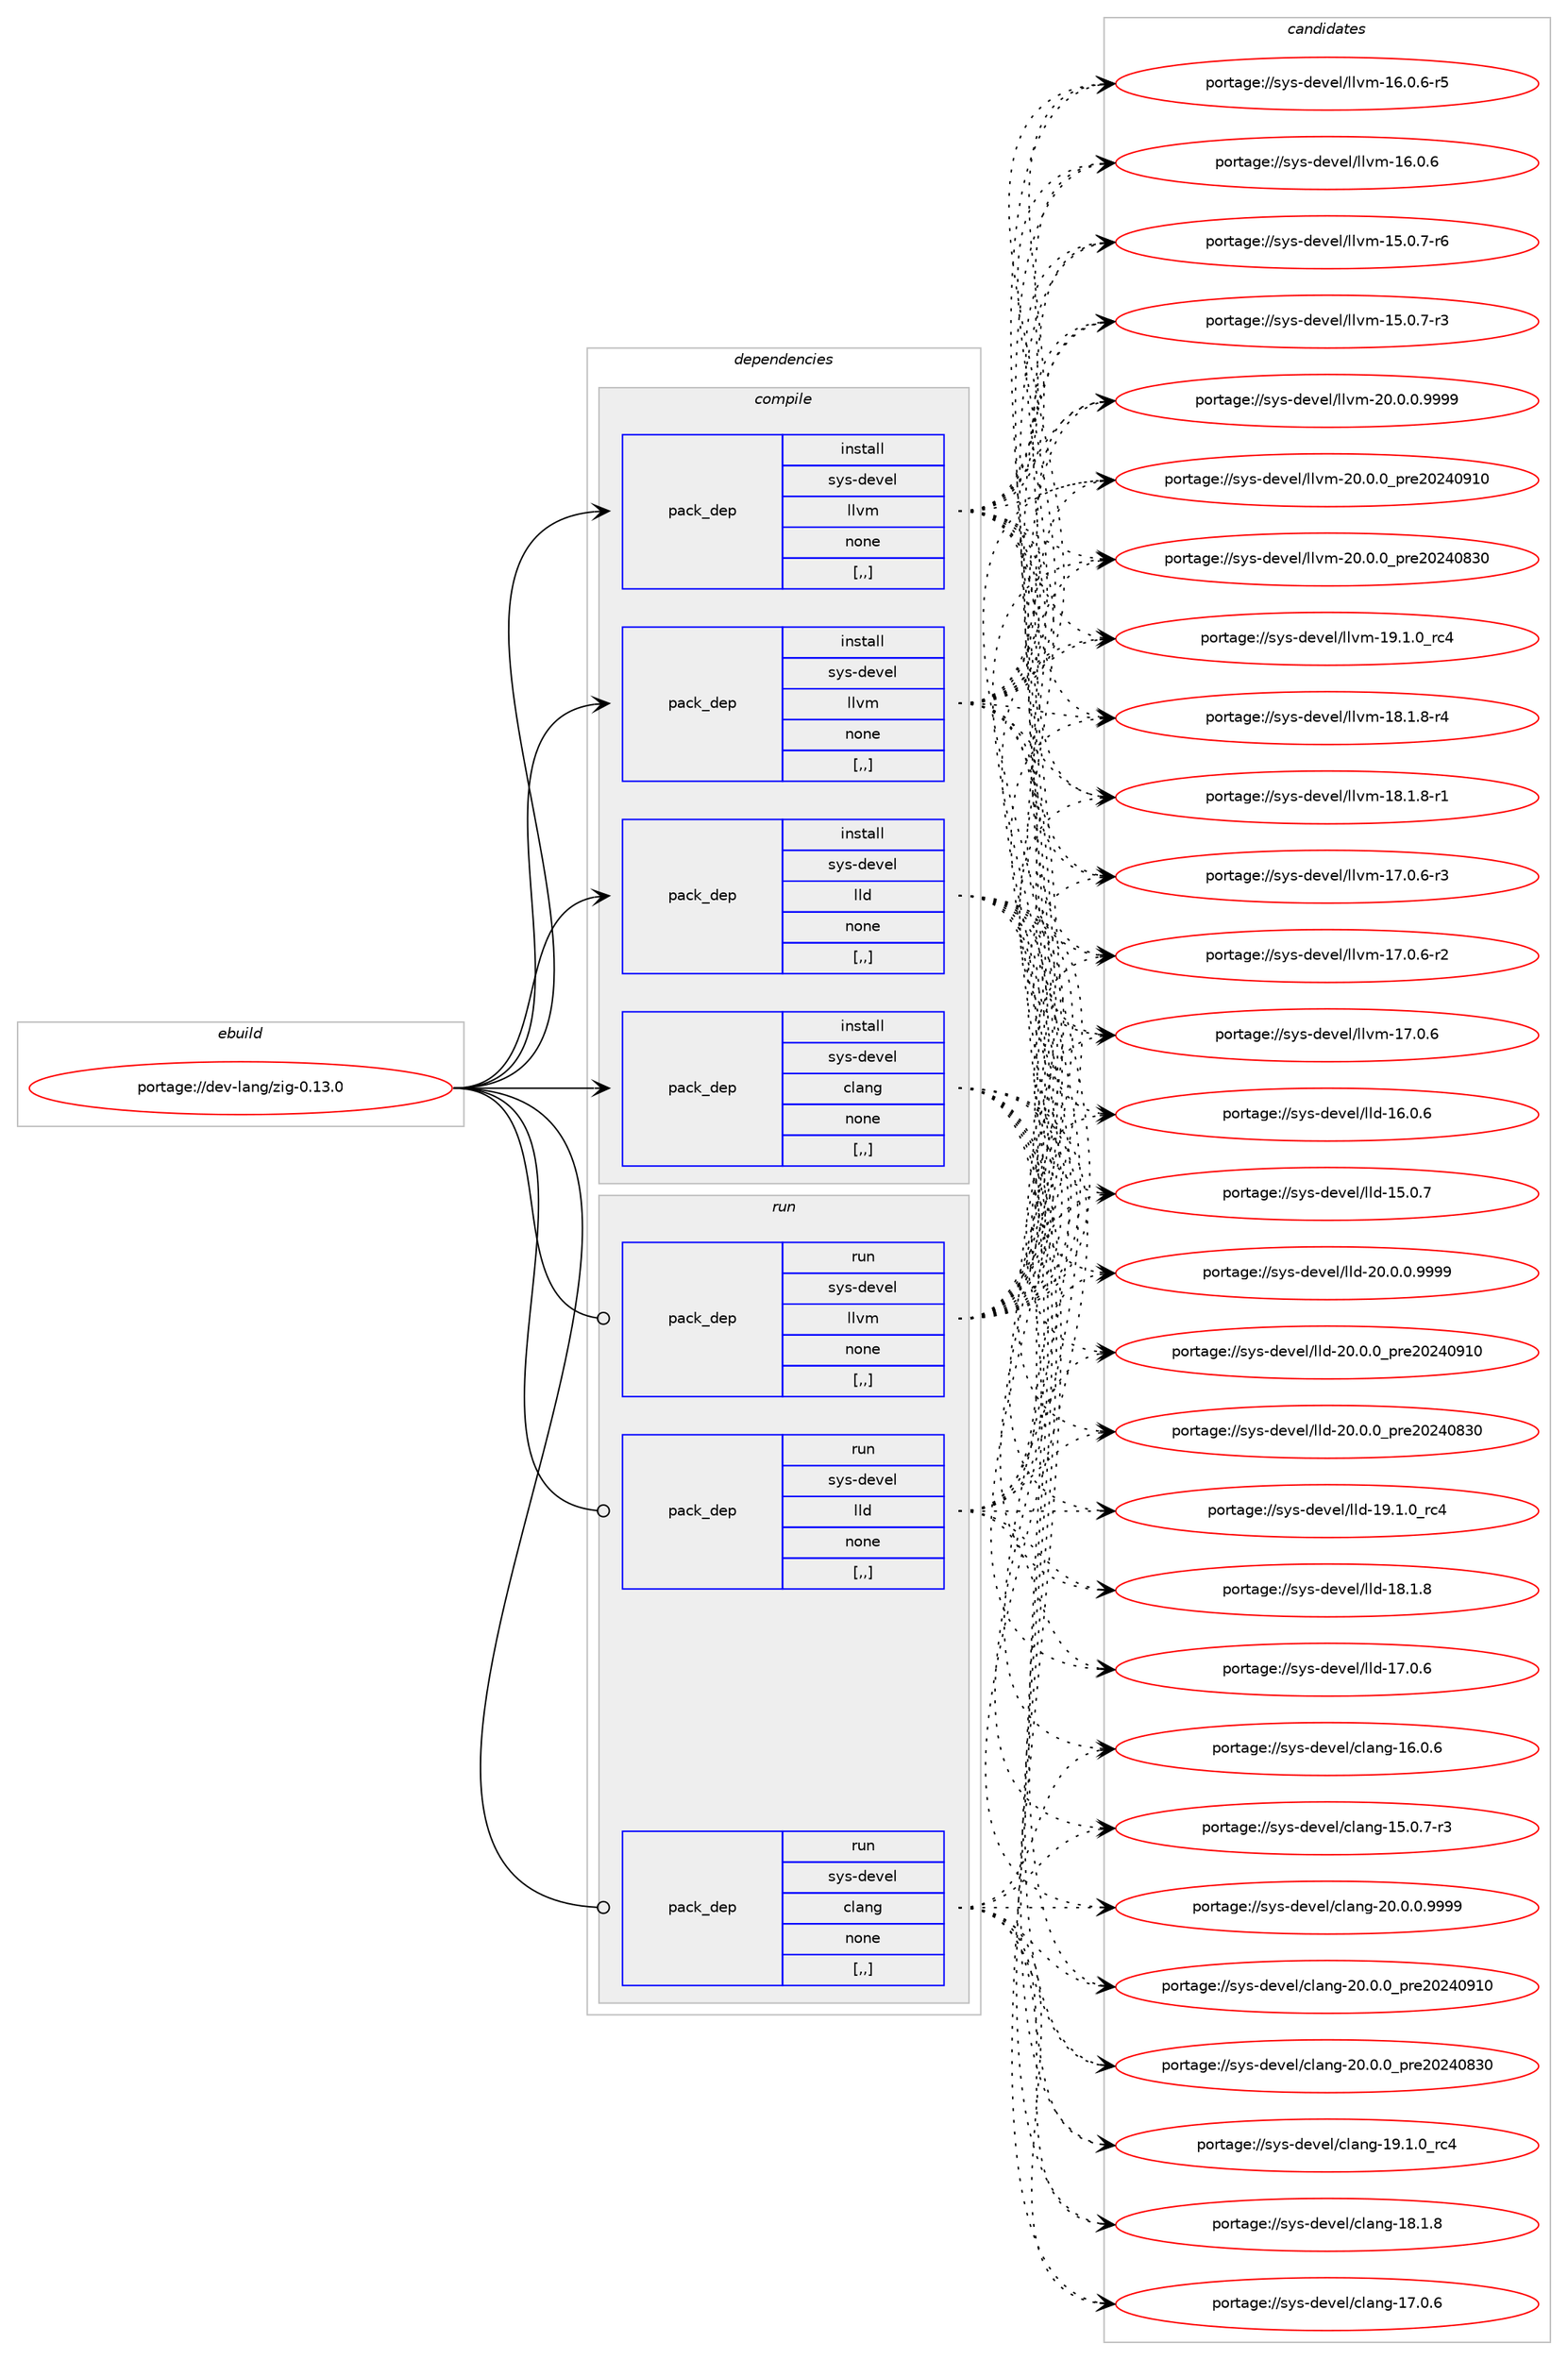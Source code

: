 digraph prolog {

# *************
# Graph options
# *************

newrank=true;
concentrate=true;
compound=true;
graph [rankdir=LR,fontname=Helvetica,fontsize=10,ranksep=1.5];#, ranksep=2.5, nodesep=0.2];
edge  [arrowhead=vee];
node  [fontname=Helvetica,fontsize=10];

# **********
# The ebuild
# **********

subgraph cluster_leftcol {
color=gray;
label=<<i>ebuild</i>>;
id [label="portage://dev-lang/zig-0.13.0", color=red, width=4, href="../dev-lang/zig-0.13.0.svg"];
}

# ****************
# The dependencies
# ****************

subgraph cluster_midcol {
color=gray;
label=<<i>dependencies</i>>;
subgraph cluster_compile {
fillcolor="#eeeeee";
style=filled;
label=<<i>compile</i>>;
subgraph pack439475 {
dependency599761 [label=<<TABLE BORDER="0" CELLBORDER="1" CELLSPACING="0" CELLPADDING="4" WIDTH="220"><TR><TD ROWSPAN="6" CELLPADDING="30">pack_dep</TD></TR><TR><TD WIDTH="110">install</TD></TR><TR><TD>sys-devel</TD></TR><TR><TD>clang</TD></TR><TR><TD>none</TD></TR><TR><TD>[,,]</TD></TR></TABLE>>, shape=none, color=blue];
}
id:e -> dependency599761:w [weight=20,style="solid",arrowhead="vee"];
subgraph pack439476 {
dependency599762 [label=<<TABLE BORDER="0" CELLBORDER="1" CELLSPACING="0" CELLPADDING="4" WIDTH="220"><TR><TD ROWSPAN="6" CELLPADDING="30">pack_dep</TD></TR><TR><TD WIDTH="110">install</TD></TR><TR><TD>sys-devel</TD></TR><TR><TD>lld</TD></TR><TR><TD>none</TD></TR><TR><TD>[,,]</TD></TR></TABLE>>, shape=none, color=blue];
}
id:e -> dependency599762:w [weight=20,style="solid",arrowhead="vee"];
subgraph pack439477 {
dependency599763 [label=<<TABLE BORDER="0" CELLBORDER="1" CELLSPACING="0" CELLPADDING="4" WIDTH="220"><TR><TD ROWSPAN="6" CELLPADDING="30">pack_dep</TD></TR><TR><TD WIDTH="110">install</TD></TR><TR><TD>sys-devel</TD></TR><TR><TD>llvm</TD></TR><TR><TD>none</TD></TR><TR><TD>[,,]</TD></TR></TABLE>>, shape=none, color=blue];
}
id:e -> dependency599763:w [weight=20,style="solid",arrowhead="vee"];
subgraph pack439478 {
dependency599764 [label=<<TABLE BORDER="0" CELLBORDER="1" CELLSPACING="0" CELLPADDING="4" WIDTH="220"><TR><TD ROWSPAN="6" CELLPADDING="30">pack_dep</TD></TR><TR><TD WIDTH="110">install</TD></TR><TR><TD>sys-devel</TD></TR><TR><TD>llvm</TD></TR><TR><TD>none</TD></TR><TR><TD>[,,]</TD></TR></TABLE>>, shape=none, color=blue];
}
id:e -> dependency599764:w [weight=20,style="solid",arrowhead="vee"];
}
subgraph cluster_compileandrun {
fillcolor="#eeeeee";
style=filled;
label=<<i>compile and run</i>>;
}
subgraph cluster_run {
fillcolor="#eeeeee";
style=filled;
label=<<i>run</i>>;
subgraph pack439479 {
dependency599765 [label=<<TABLE BORDER="0" CELLBORDER="1" CELLSPACING="0" CELLPADDING="4" WIDTH="220"><TR><TD ROWSPAN="6" CELLPADDING="30">pack_dep</TD></TR><TR><TD WIDTH="110">run</TD></TR><TR><TD>sys-devel</TD></TR><TR><TD>clang</TD></TR><TR><TD>none</TD></TR><TR><TD>[,,]</TD></TR></TABLE>>, shape=none, color=blue];
}
id:e -> dependency599765:w [weight=20,style="solid",arrowhead="odot"];
subgraph pack439480 {
dependency599766 [label=<<TABLE BORDER="0" CELLBORDER="1" CELLSPACING="0" CELLPADDING="4" WIDTH="220"><TR><TD ROWSPAN="6" CELLPADDING="30">pack_dep</TD></TR><TR><TD WIDTH="110">run</TD></TR><TR><TD>sys-devel</TD></TR><TR><TD>lld</TD></TR><TR><TD>none</TD></TR><TR><TD>[,,]</TD></TR></TABLE>>, shape=none, color=blue];
}
id:e -> dependency599766:w [weight=20,style="solid",arrowhead="odot"];
subgraph pack439481 {
dependency599767 [label=<<TABLE BORDER="0" CELLBORDER="1" CELLSPACING="0" CELLPADDING="4" WIDTH="220"><TR><TD ROWSPAN="6" CELLPADDING="30">pack_dep</TD></TR><TR><TD WIDTH="110">run</TD></TR><TR><TD>sys-devel</TD></TR><TR><TD>llvm</TD></TR><TR><TD>none</TD></TR><TR><TD>[,,]</TD></TR></TABLE>>, shape=none, color=blue];
}
id:e -> dependency599767:w [weight=20,style="solid",arrowhead="odot"];
}
}

# **************
# The candidates
# **************

subgraph cluster_choices {
rank=same;
color=gray;
label=<<i>candidates</i>>;

subgraph choice439475 {
color=black;
nodesep=1;
choice11512111545100101118101108479910897110103455048464846484657575757 [label="portage://sys-devel/clang-20.0.0.9999", color=red, width=4,href="../sys-devel/clang-20.0.0.9999.svg"];
choice1151211154510010111810110847991089711010345504846484648951121141015048505248574948 [label="portage://sys-devel/clang-20.0.0_pre20240910", color=red, width=4,href="../sys-devel/clang-20.0.0_pre20240910.svg"];
choice1151211154510010111810110847991089711010345504846484648951121141015048505248565148 [label="portage://sys-devel/clang-20.0.0_pre20240830", color=red, width=4,href="../sys-devel/clang-20.0.0_pre20240830.svg"];
choice1151211154510010111810110847991089711010345495746494648951149952 [label="portage://sys-devel/clang-19.1.0_rc4", color=red, width=4,href="../sys-devel/clang-19.1.0_rc4.svg"];
choice1151211154510010111810110847991089711010345495646494656 [label="portage://sys-devel/clang-18.1.8", color=red, width=4,href="../sys-devel/clang-18.1.8.svg"];
choice1151211154510010111810110847991089711010345495546484654 [label="portage://sys-devel/clang-17.0.6", color=red, width=4,href="../sys-devel/clang-17.0.6.svg"];
choice1151211154510010111810110847991089711010345495446484654 [label="portage://sys-devel/clang-16.0.6", color=red, width=4,href="../sys-devel/clang-16.0.6.svg"];
choice11512111545100101118101108479910897110103454953464846554511451 [label="portage://sys-devel/clang-15.0.7-r3", color=red, width=4,href="../sys-devel/clang-15.0.7-r3.svg"];
dependency599761:e -> choice11512111545100101118101108479910897110103455048464846484657575757:w [style=dotted,weight="100"];
dependency599761:e -> choice1151211154510010111810110847991089711010345504846484648951121141015048505248574948:w [style=dotted,weight="100"];
dependency599761:e -> choice1151211154510010111810110847991089711010345504846484648951121141015048505248565148:w [style=dotted,weight="100"];
dependency599761:e -> choice1151211154510010111810110847991089711010345495746494648951149952:w [style=dotted,weight="100"];
dependency599761:e -> choice1151211154510010111810110847991089711010345495646494656:w [style=dotted,weight="100"];
dependency599761:e -> choice1151211154510010111810110847991089711010345495546484654:w [style=dotted,weight="100"];
dependency599761:e -> choice1151211154510010111810110847991089711010345495446484654:w [style=dotted,weight="100"];
dependency599761:e -> choice11512111545100101118101108479910897110103454953464846554511451:w [style=dotted,weight="100"];
}
subgraph choice439476 {
color=black;
nodesep=1;
choice1151211154510010111810110847108108100455048464846484657575757 [label="portage://sys-devel/lld-20.0.0.9999", color=red, width=4,href="../sys-devel/lld-20.0.0.9999.svg"];
choice115121115451001011181011084710810810045504846484648951121141015048505248574948 [label="portage://sys-devel/lld-20.0.0_pre20240910", color=red, width=4,href="../sys-devel/lld-20.0.0_pre20240910.svg"];
choice115121115451001011181011084710810810045504846484648951121141015048505248565148 [label="portage://sys-devel/lld-20.0.0_pre20240830", color=red, width=4,href="../sys-devel/lld-20.0.0_pre20240830.svg"];
choice115121115451001011181011084710810810045495746494648951149952 [label="portage://sys-devel/lld-19.1.0_rc4", color=red, width=4,href="../sys-devel/lld-19.1.0_rc4.svg"];
choice115121115451001011181011084710810810045495646494656 [label="portage://sys-devel/lld-18.1.8", color=red, width=4,href="../sys-devel/lld-18.1.8.svg"];
choice115121115451001011181011084710810810045495546484654 [label="portage://sys-devel/lld-17.0.6", color=red, width=4,href="../sys-devel/lld-17.0.6.svg"];
choice115121115451001011181011084710810810045495446484654 [label="portage://sys-devel/lld-16.0.6", color=red, width=4,href="../sys-devel/lld-16.0.6.svg"];
choice115121115451001011181011084710810810045495346484655 [label="portage://sys-devel/lld-15.0.7", color=red, width=4,href="../sys-devel/lld-15.0.7.svg"];
dependency599762:e -> choice1151211154510010111810110847108108100455048464846484657575757:w [style=dotted,weight="100"];
dependency599762:e -> choice115121115451001011181011084710810810045504846484648951121141015048505248574948:w [style=dotted,weight="100"];
dependency599762:e -> choice115121115451001011181011084710810810045504846484648951121141015048505248565148:w [style=dotted,weight="100"];
dependency599762:e -> choice115121115451001011181011084710810810045495746494648951149952:w [style=dotted,weight="100"];
dependency599762:e -> choice115121115451001011181011084710810810045495646494656:w [style=dotted,weight="100"];
dependency599762:e -> choice115121115451001011181011084710810810045495546484654:w [style=dotted,weight="100"];
dependency599762:e -> choice115121115451001011181011084710810810045495446484654:w [style=dotted,weight="100"];
dependency599762:e -> choice115121115451001011181011084710810810045495346484655:w [style=dotted,weight="100"];
}
subgraph choice439477 {
color=black;
nodesep=1;
choice1151211154510010111810110847108108118109455048464846484657575757 [label="portage://sys-devel/llvm-20.0.0.9999", color=red, width=4,href="../sys-devel/llvm-20.0.0.9999.svg"];
choice115121115451001011181011084710810811810945504846484648951121141015048505248574948 [label="portage://sys-devel/llvm-20.0.0_pre20240910", color=red, width=4,href="../sys-devel/llvm-20.0.0_pre20240910.svg"];
choice115121115451001011181011084710810811810945504846484648951121141015048505248565148 [label="portage://sys-devel/llvm-20.0.0_pre20240830", color=red, width=4,href="../sys-devel/llvm-20.0.0_pre20240830.svg"];
choice115121115451001011181011084710810811810945495746494648951149952 [label="portage://sys-devel/llvm-19.1.0_rc4", color=red, width=4,href="../sys-devel/llvm-19.1.0_rc4.svg"];
choice1151211154510010111810110847108108118109454956464946564511452 [label="portage://sys-devel/llvm-18.1.8-r4", color=red, width=4,href="../sys-devel/llvm-18.1.8-r4.svg"];
choice1151211154510010111810110847108108118109454956464946564511449 [label="portage://sys-devel/llvm-18.1.8-r1", color=red, width=4,href="../sys-devel/llvm-18.1.8-r1.svg"];
choice1151211154510010111810110847108108118109454955464846544511451 [label="portage://sys-devel/llvm-17.0.6-r3", color=red, width=4,href="../sys-devel/llvm-17.0.6-r3.svg"];
choice1151211154510010111810110847108108118109454955464846544511450 [label="portage://sys-devel/llvm-17.0.6-r2", color=red, width=4,href="../sys-devel/llvm-17.0.6-r2.svg"];
choice115121115451001011181011084710810811810945495546484654 [label="portage://sys-devel/llvm-17.0.6", color=red, width=4,href="../sys-devel/llvm-17.0.6.svg"];
choice1151211154510010111810110847108108118109454954464846544511453 [label="portage://sys-devel/llvm-16.0.6-r5", color=red, width=4,href="../sys-devel/llvm-16.0.6-r5.svg"];
choice115121115451001011181011084710810811810945495446484654 [label="portage://sys-devel/llvm-16.0.6", color=red, width=4,href="../sys-devel/llvm-16.0.6.svg"];
choice1151211154510010111810110847108108118109454953464846554511454 [label="portage://sys-devel/llvm-15.0.7-r6", color=red, width=4,href="../sys-devel/llvm-15.0.7-r6.svg"];
choice1151211154510010111810110847108108118109454953464846554511451 [label="portage://sys-devel/llvm-15.0.7-r3", color=red, width=4,href="../sys-devel/llvm-15.0.7-r3.svg"];
dependency599763:e -> choice1151211154510010111810110847108108118109455048464846484657575757:w [style=dotted,weight="100"];
dependency599763:e -> choice115121115451001011181011084710810811810945504846484648951121141015048505248574948:w [style=dotted,weight="100"];
dependency599763:e -> choice115121115451001011181011084710810811810945504846484648951121141015048505248565148:w [style=dotted,weight="100"];
dependency599763:e -> choice115121115451001011181011084710810811810945495746494648951149952:w [style=dotted,weight="100"];
dependency599763:e -> choice1151211154510010111810110847108108118109454956464946564511452:w [style=dotted,weight="100"];
dependency599763:e -> choice1151211154510010111810110847108108118109454956464946564511449:w [style=dotted,weight="100"];
dependency599763:e -> choice1151211154510010111810110847108108118109454955464846544511451:w [style=dotted,weight="100"];
dependency599763:e -> choice1151211154510010111810110847108108118109454955464846544511450:w [style=dotted,weight="100"];
dependency599763:e -> choice115121115451001011181011084710810811810945495546484654:w [style=dotted,weight="100"];
dependency599763:e -> choice1151211154510010111810110847108108118109454954464846544511453:w [style=dotted,weight="100"];
dependency599763:e -> choice115121115451001011181011084710810811810945495446484654:w [style=dotted,weight="100"];
dependency599763:e -> choice1151211154510010111810110847108108118109454953464846554511454:w [style=dotted,weight="100"];
dependency599763:e -> choice1151211154510010111810110847108108118109454953464846554511451:w [style=dotted,weight="100"];
}
subgraph choice439478 {
color=black;
nodesep=1;
choice1151211154510010111810110847108108118109455048464846484657575757 [label="portage://sys-devel/llvm-20.0.0.9999", color=red, width=4,href="../sys-devel/llvm-20.0.0.9999.svg"];
choice115121115451001011181011084710810811810945504846484648951121141015048505248574948 [label="portage://sys-devel/llvm-20.0.0_pre20240910", color=red, width=4,href="../sys-devel/llvm-20.0.0_pre20240910.svg"];
choice115121115451001011181011084710810811810945504846484648951121141015048505248565148 [label="portage://sys-devel/llvm-20.0.0_pre20240830", color=red, width=4,href="../sys-devel/llvm-20.0.0_pre20240830.svg"];
choice115121115451001011181011084710810811810945495746494648951149952 [label="portage://sys-devel/llvm-19.1.0_rc4", color=red, width=4,href="../sys-devel/llvm-19.1.0_rc4.svg"];
choice1151211154510010111810110847108108118109454956464946564511452 [label="portage://sys-devel/llvm-18.1.8-r4", color=red, width=4,href="../sys-devel/llvm-18.1.8-r4.svg"];
choice1151211154510010111810110847108108118109454956464946564511449 [label="portage://sys-devel/llvm-18.1.8-r1", color=red, width=4,href="../sys-devel/llvm-18.1.8-r1.svg"];
choice1151211154510010111810110847108108118109454955464846544511451 [label="portage://sys-devel/llvm-17.0.6-r3", color=red, width=4,href="../sys-devel/llvm-17.0.6-r3.svg"];
choice1151211154510010111810110847108108118109454955464846544511450 [label="portage://sys-devel/llvm-17.0.6-r2", color=red, width=4,href="../sys-devel/llvm-17.0.6-r2.svg"];
choice115121115451001011181011084710810811810945495546484654 [label="portage://sys-devel/llvm-17.0.6", color=red, width=4,href="../sys-devel/llvm-17.0.6.svg"];
choice1151211154510010111810110847108108118109454954464846544511453 [label="portage://sys-devel/llvm-16.0.6-r5", color=red, width=4,href="../sys-devel/llvm-16.0.6-r5.svg"];
choice115121115451001011181011084710810811810945495446484654 [label="portage://sys-devel/llvm-16.0.6", color=red, width=4,href="../sys-devel/llvm-16.0.6.svg"];
choice1151211154510010111810110847108108118109454953464846554511454 [label="portage://sys-devel/llvm-15.0.7-r6", color=red, width=4,href="../sys-devel/llvm-15.0.7-r6.svg"];
choice1151211154510010111810110847108108118109454953464846554511451 [label="portage://sys-devel/llvm-15.0.7-r3", color=red, width=4,href="../sys-devel/llvm-15.0.7-r3.svg"];
dependency599764:e -> choice1151211154510010111810110847108108118109455048464846484657575757:w [style=dotted,weight="100"];
dependency599764:e -> choice115121115451001011181011084710810811810945504846484648951121141015048505248574948:w [style=dotted,weight="100"];
dependency599764:e -> choice115121115451001011181011084710810811810945504846484648951121141015048505248565148:w [style=dotted,weight="100"];
dependency599764:e -> choice115121115451001011181011084710810811810945495746494648951149952:w [style=dotted,weight="100"];
dependency599764:e -> choice1151211154510010111810110847108108118109454956464946564511452:w [style=dotted,weight="100"];
dependency599764:e -> choice1151211154510010111810110847108108118109454956464946564511449:w [style=dotted,weight="100"];
dependency599764:e -> choice1151211154510010111810110847108108118109454955464846544511451:w [style=dotted,weight="100"];
dependency599764:e -> choice1151211154510010111810110847108108118109454955464846544511450:w [style=dotted,weight="100"];
dependency599764:e -> choice115121115451001011181011084710810811810945495546484654:w [style=dotted,weight="100"];
dependency599764:e -> choice1151211154510010111810110847108108118109454954464846544511453:w [style=dotted,weight="100"];
dependency599764:e -> choice115121115451001011181011084710810811810945495446484654:w [style=dotted,weight="100"];
dependency599764:e -> choice1151211154510010111810110847108108118109454953464846554511454:w [style=dotted,weight="100"];
dependency599764:e -> choice1151211154510010111810110847108108118109454953464846554511451:w [style=dotted,weight="100"];
}
subgraph choice439479 {
color=black;
nodesep=1;
choice11512111545100101118101108479910897110103455048464846484657575757 [label="portage://sys-devel/clang-20.0.0.9999", color=red, width=4,href="../sys-devel/clang-20.0.0.9999.svg"];
choice1151211154510010111810110847991089711010345504846484648951121141015048505248574948 [label="portage://sys-devel/clang-20.0.0_pre20240910", color=red, width=4,href="../sys-devel/clang-20.0.0_pre20240910.svg"];
choice1151211154510010111810110847991089711010345504846484648951121141015048505248565148 [label="portage://sys-devel/clang-20.0.0_pre20240830", color=red, width=4,href="../sys-devel/clang-20.0.0_pre20240830.svg"];
choice1151211154510010111810110847991089711010345495746494648951149952 [label="portage://sys-devel/clang-19.1.0_rc4", color=red, width=4,href="../sys-devel/clang-19.1.0_rc4.svg"];
choice1151211154510010111810110847991089711010345495646494656 [label="portage://sys-devel/clang-18.1.8", color=red, width=4,href="../sys-devel/clang-18.1.8.svg"];
choice1151211154510010111810110847991089711010345495546484654 [label="portage://sys-devel/clang-17.0.6", color=red, width=4,href="../sys-devel/clang-17.0.6.svg"];
choice1151211154510010111810110847991089711010345495446484654 [label="portage://sys-devel/clang-16.0.6", color=red, width=4,href="../sys-devel/clang-16.0.6.svg"];
choice11512111545100101118101108479910897110103454953464846554511451 [label="portage://sys-devel/clang-15.0.7-r3", color=red, width=4,href="../sys-devel/clang-15.0.7-r3.svg"];
dependency599765:e -> choice11512111545100101118101108479910897110103455048464846484657575757:w [style=dotted,weight="100"];
dependency599765:e -> choice1151211154510010111810110847991089711010345504846484648951121141015048505248574948:w [style=dotted,weight="100"];
dependency599765:e -> choice1151211154510010111810110847991089711010345504846484648951121141015048505248565148:w [style=dotted,weight="100"];
dependency599765:e -> choice1151211154510010111810110847991089711010345495746494648951149952:w [style=dotted,weight="100"];
dependency599765:e -> choice1151211154510010111810110847991089711010345495646494656:w [style=dotted,weight="100"];
dependency599765:e -> choice1151211154510010111810110847991089711010345495546484654:w [style=dotted,weight="100"];
dependency599765:e -> choice1151211154510010111810110847991089711010345495446484654:w [style=dotted,weight="100"];
dependency599765:e -> choice11512111545100101118101108479910897110103454953464846554511451:w [style=dotted,weight="100"];
}
subgraph choice439480 {
color=black;
nodesep=1;
choice1151211154510010111810110847108108100455048464846484657575757 [label="portage://sys-devel/lld-20.0.0.9999", color=red, width=4,href="../sys-devel/lld-20.0.0.9999.svg"];
choice115121115451001011181011084710810810045504846484648951121141015048505248574948 [label="portage://sys-devel/lld-20.0.0_pre20240910", color=red, width=4,href="../sys-devel/lld-20.0.0_pre20240910.svg"];
choice115121115451001011181011084710810810045504846484648951121141015048505248565148 [label="portage://sys-devel/lld-20.0.0_pre20240830", color=red, width=4,href="../sys-devel/lld-20.0.0_pre20240830.svg"];
choice115121115451001011181011084710810810045495746494648951149952 [label="portage://sys-devel/lld-19.1.0_rc4", color=red, width=4,href="../sys-devel/lld-19.1.0_rc4.svg"];
choice115121115451001011181011084710810810045495646494656 [label="portage://sys-devel/lld-18.1.8", color=red, width=4,href="../sys-devel/lld-18.1.8.svg"];
choice115121115451001011181011084710810810045495546484654 [label="portage://sys-devel/lld-17.0.6", color=red, width=4,href="../sys-devel/lld-17.0.6.svg"];
choice115121115451001011181011084710810810045495446484654 [label="portage://sys-devel/lld-16.0.6", color=red, width=4,href="../sys-devel/lld-16.0.6.svg"];
choice115121115451001011181011084710810810045495346484655 [label="portage://sys-devel/lld-15.0.7", color=red, width=4,href="../sys-devel/lld-15.0.7.svg"];
dependency599766:e -> choice1151211154510010111810110847108108100455048464846484657575757:w [style=dotted,weight="100"];
dependency599766:e -> choice115121115451001011181011084710810810045504846484648951121141015048505248574948:w [style=dotted,weight="100"];
dependency599766:e -> choice115121115451001011181011084710810810045504846484648951121141015048505248565148:w [style=dotted,weight="100"];
dependency599766:e -> choice115121115451001011181011084710810810045495746494648951149952:w [style=dotted,weight="100"];
dependency599766:e -> choice115121115451001011181011084710810810045495646494656:w [style=dotted,weight="100"];
dependency599766:e -> choice115121115451001011181011084710810810045495546484654:w [style=dotted,weight="100"];
dependency599766:e -> choice115121115451001011181011084710810810045495446484654:w [style=dotted,weight="100"];
dependency599766:e -> choice115121115451001011181011084710810810045495346484655:w [style=dotted,weight="100"];
}
subgraph choice439481 {
color=black;
nodesep=1;
choice1151211154510010111810110847108108118109455048464846484657575757 [label="portage://sys-devel/llvm-20.0.0.9999", color=red, width=4,href="../sys-devel/llvm-20.0.0.9999.svg"];
choice115121115451001011181011084710810811810945504846484648951121141015048505248574948 [label="portage://sys-devel/llvm-20.0.0_pre20240910", color=red, width=4,href="../sys-devel/llvm-20.0.0_pre20240910.svg"];
choice115121115451001011181011084710810811810945504846484648951121141015048505248565148 [label="portage://sys-devel/llvm-20.0.0_pre20240830", color=red, width=4,href="../sys-devel/llvm-20.0.0_pre20240830.svg"];
choice115121115451001011181011084710810811810945495746494648951149952 [label="portage://sys-devel/llvm-19.1.0_rc4", color=red, width=4,href="../sys-devel/llvm-19.1.0_rc4.svg"];
choice1151211154510010111810110847108108118109454956464946564511452 [label="portage://sys-devel/llvm-18.1.8-r4", color=red, width=4,href="../sys-devel/llvm-18.1.8-r4.svg"];
choice1151211154510010111810110847108108118109454956464946564511449 [label="portage://sys-devel/llvm-18.1.8-r1", color=red, width=4,href="../sys-devel/llvm-18.1.8-r1.svg"];
choice1151211154510010111810110847108108118109454955464846544511451 [label="portage://sys-devel/llvm-17.0.6-r3", color=red, width=4,href="../sys-devel/llvm-17.0.6-r3.svg"];
choice1151211154510010111810110847108108118109454955464846544511450 [label="portage://sys-devel/llvm-17.0.6-r2", color=red, width=4,href="../sys-devel/llvm-17.0.6-r2.svg"];
choice115121115451001011181011084710810811810945495546484654 [label="portage://sys-devel/llvm-17.0.6", color=red, width=4,href="../sys-devel/llvm-17.0.6.svg"];
choice1151211154510010111810110847108108118109454954464846544511453 [label="portage://sys-devel/llvm-16.0.6-r5", color=red, width=4,href="../sys-devel/llvm-16.0.6-r5.svg"];
choice115121115451001011181011084710810811810945495446484654 [label="portage://sys-devel/llvm-16.0.6", color=red, width=4,href="../sys-devel/llvm-16.0.6.svg"];
choice1151211154510010111810110847108108118109454953464846554511454 [label="portage://sys-devel/llvm-15.0.7-r6", color=red, width=4,href="../sys-devel/llvm-15.0.7-r6.svg"];
choice1151211154510010111810110847108108118109454953464846554511451 [label="portage://sys-devel/llvm-15.0.7-r3", color=red, width=4,href="../sys-devel/llvm-15.0.7-r3.svg"];
dependency599767:e -> choice1151211154510010111810110847108108118109455048464846484657575757:w [style=dotted,weight="100"];
dependency599767:e -> choice115121115451001011181011084710810811810945504846484648951121141015048505248574948:w [style=dotted,weight="100"];
dependency599767:e -> choice115121115451001011181011084710810811810945504846484648951121141015048505248565148:w [style=dotted,weight="100"];
dependency599767:e -> choice115121115451001011181011084710810811810945495746494648951149952:w [style=dotted,weight="100"];
dependency599767:e -> choice1151211154510010111810110847108108118109454956464946564511452:w [style=dotted,weight="100"];
dependency599767:e -> choice1151211154510010111810110847108108118109454956464946564511449:w [style=dotted,weight="100"];
dependency599767:e -> choice1151211154510010111810110847108108118109454955464846544511451:w [style=dotted,weight="100"];
dependency599767:e -> choice1151211154510010111810110847108108118109454955464846544511450:w [style=dotted,weight="100"];
dependency599767:e -> choice115121115451001011181011084710810811810945495546484654:w [style=dotted,weight="100"];
dependency599767:e -> choice1151211154510010111810110847108108118109454954464846544511453:w [style=dotted,weight="100"];
dependency599767:e -> choice115121115451001011181011084710810811810945495446484654:w [style=dotted,weight="100"];
dependency599767:e -> choice1151211154510010111810110847108108118109454953464846554511454:w [style=dotted,weight="100"];
dependency599767:e -> choice1151211154510010111810110847108108118109454953464846554511451:w [style=dotted,weight="100"];
}
}

}

